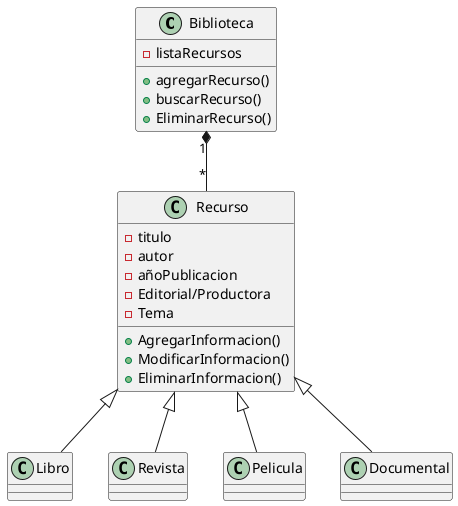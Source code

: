 @startuml
class Biblioteca {
    -listaRecursos
    +agregarRecurso()
    +buscarRecurso()
    +EliminarRecurso()
}



class Recurso {
    -titulo
    -autor
    -añoPublicacion
    -Editorial/Productora
    -Tema

    +AgregarInformacion()
    +ModificarInformacion()
    +EliminarInformacion()
}

class Libro {

}

class Revista {

}

class Pelicula {
    
}

class Documental {

}

Biblioteca "1" *-- "*" Recurso
Recurso <|-- Libro
Recurso <|-- Revista
Recurso <|-- Pelicula
Recurso <|-- Documental
@enduml
